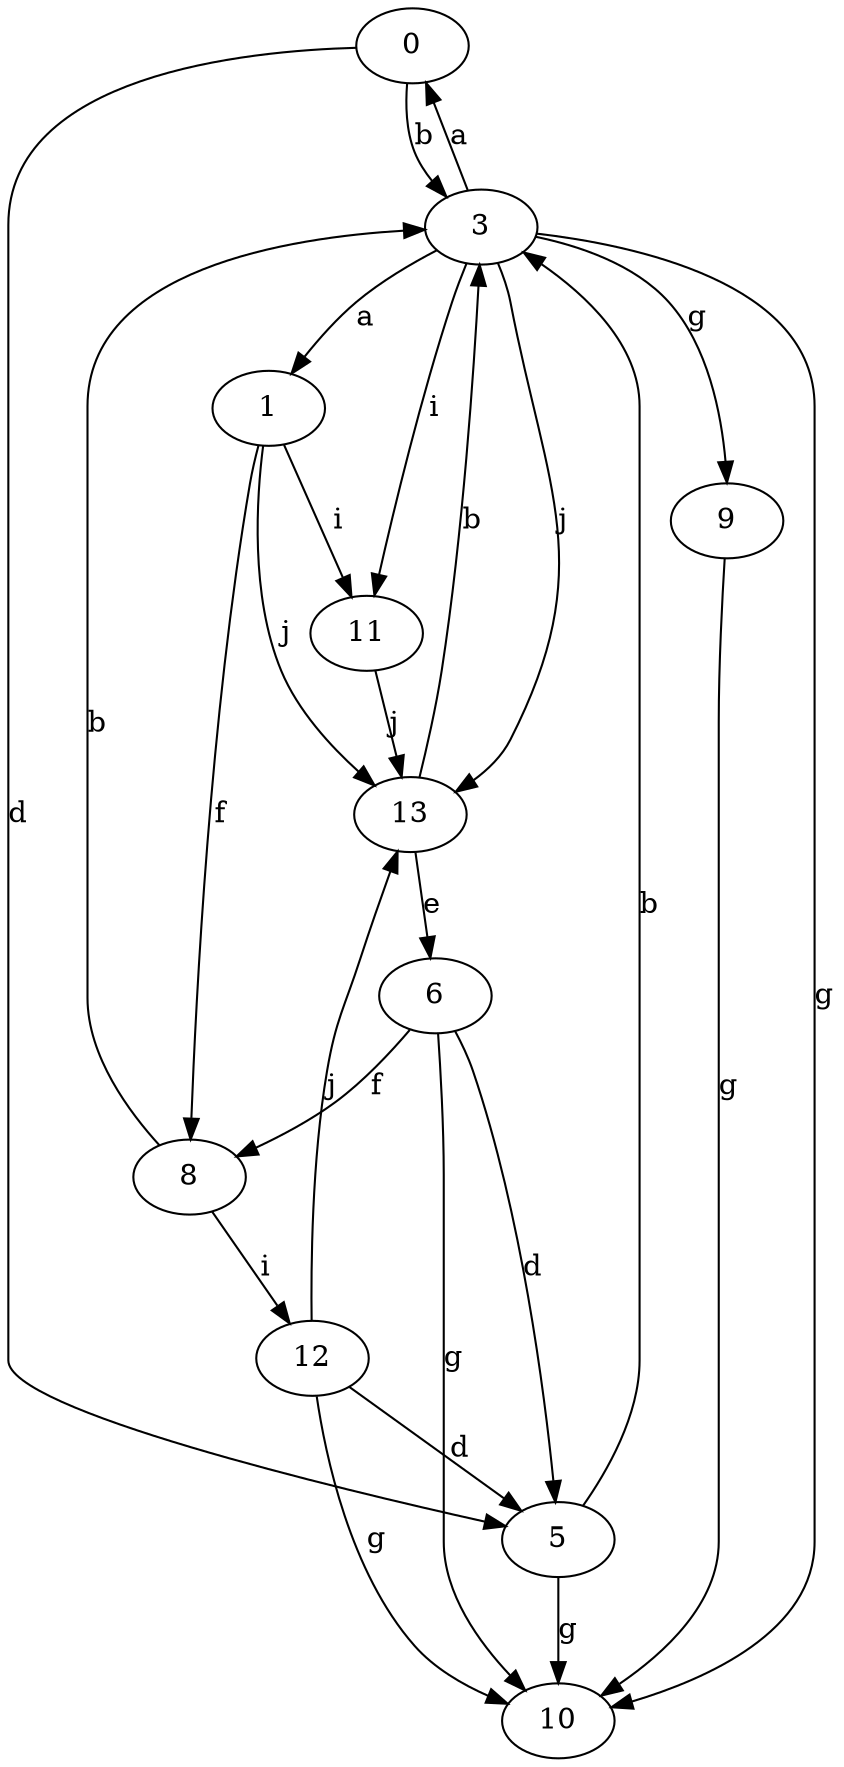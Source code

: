 strict digraph  {
0;
1;
3;
5;
6;
8;
9;
10;
11;
12;
13;
0 -> 3  [label=b];
0 -> 5  [label=d];
1 -> 8  [label=f];
1 -> 11  [label=i];
1 -> 13  [label=j];
3 -> 0  [label=a];
3 -> 1  [label=a];
3 -> 9  [label=g];
3 -> 10  [label=g];
3 -> 11  [label=i];
3 -> 13  [label=j];
5 -> 3  [label=b];
5 -> 10  [label=g];
6 -> 5  [label=d];
6 -> 8  [label=f];
6 -> 10  [label=g];
8 -> 3  [label=b];
8 -> 12  [label=i];
9 -> 10  [label=g];
11 -> 13  [label=j];
12 -> 5  [label=d];
12 -> 10  [label=g];
12 -> 13  [label=j];
13 -> 3  [label=b];
13 -> 6  [label=e];
}
